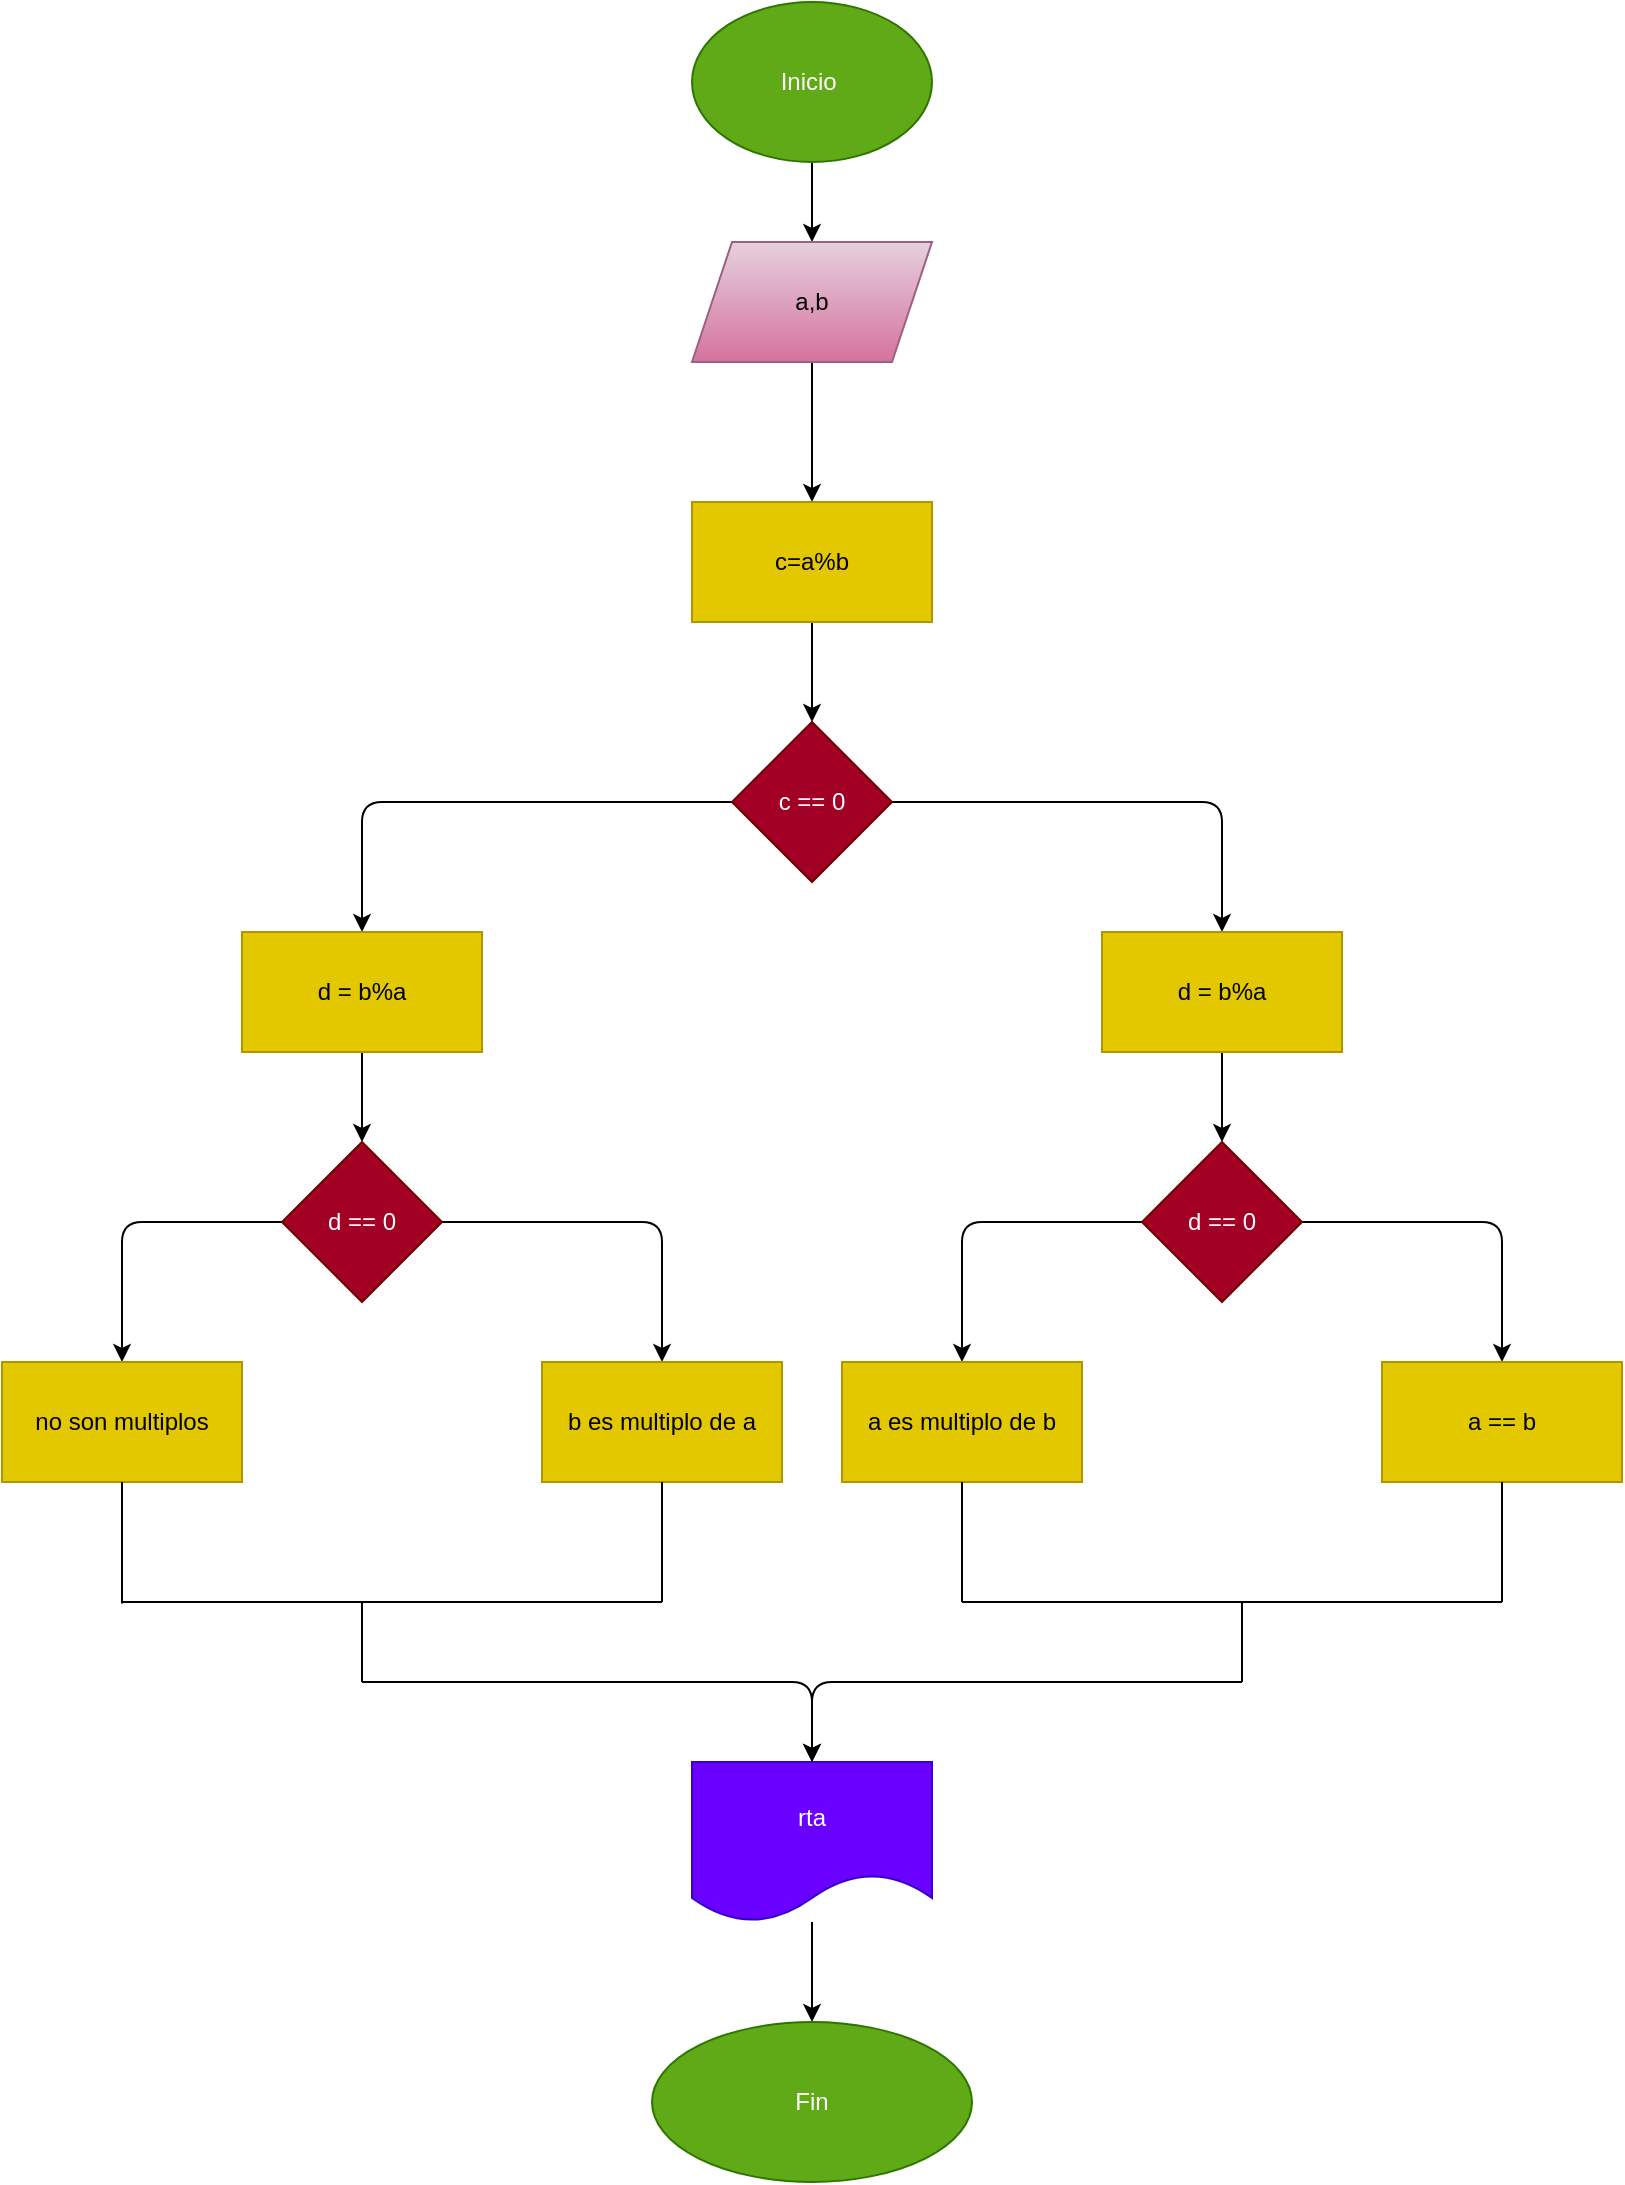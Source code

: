 <mxfile>
    <diagram id="5JVGaabghZOjzKpXNryd" name="Página-1">
        <mxGraphModel dx="746" dy="568" grid="1" gridSize="10" guides="1" tooltips="1" connect="1" arrows="1" fold="1" page="1" pageScale="1" pageWidth="850" pageHeight="1100" math="0" shadow="0">
            <root>
                <mxCell id="0"/>
                <mxCell id="1" parent="0"/>
                <mxCell id="2" value="" style="edgeStyle=none;html=1;" edge="1" parent="1" source="3" target="5">
                    <mxGeometry relative="1" as="geometry"/>
                </mxCell>
                <mxCell id="3" value="Inicio&amp;nbsp;" style="ellipse;whiteSpace=wrap;html=1;fillColor=#60a917;fontColor=#ffffff;strokeColor=#2D7600;" vertex="1" parent="1">
                    <mxGeometry x="365" width="120" height="80" as="geometry"/>
                </mxCell>
                <mxCell id="4" value="" style="edgeStyle=none;html=1;" edge="1" parent="1" source="5" target="7">
                    <mxGeometry relative="1" as="geometry"/>
                </mxCell>
                <mxCell id="5" value="a,b" style="shape=parallelogram;perimeter=parallelogramPerimeter;whiteSpace=wrap;html=1;fixedSize=1;fillColor=#e6d0de;strokeColor=#996185;gradientColor=#d5739d;" vertex="1" parent="1">
                    <mxGeometry x="365" y="120" width="120" height="60" as="geometry"/>
                </mxCell>
                <mxCell id="6" value="" style="edgeStyle=none;html=1;" edge="1" parent="1" source="7" target="10">
                    <mxGeometry relative="1" as="geometry"/>
                </mxCell>
                <mxCell id="7" value="c=a%b" style="whiteSpace=wrap;html=1;fillColor=#e3c800;fontColor=#000000;strokeColor=#B09500;" vertex="1" parent="1">
                    <mxGeometry x="365" y="250" width="120" height="60" as="geometry"/>
                </mxCell>
                <mxCell id="8" value="" style="edgeStyle=none;html=1;" edge="1" parent="1" source="10" target="12">
                    <mxGeometry relative="1" as="geometry">
                        <Array as="points">
                            <mxPoint x="630" y="400"/>
                        </Array>
                    </mxGeometry>
                </mxCell>
                <mxCell id="9" value="" style="edgeStyle=none;html=1;" edge="1" parent="1" source="10" target="14">
                    <mxGeometry relative="1" as="geometry">
                        <Array as="points">
                            <mxPoint x="200" y="400"/>
                        </Array>
                    </mxGeometry>
                </mxCell>
                <mxCell id="10" value="c == 0" style="rhombus;whiteSpace=wrap;html=1;fillColor=#a20025;fontColor=#ffffff;strokeColor=#6F0000;" vertex="1" parent="1">
                    <mxGeometry x="385" y="360" width="80" height="80" as="geometry"/>
                </mxCell>
                <mxCell id="11" value="" style="edgeStyle=none;html=1;" edge="1" parent="1" source="12" target="17">
                    <mxGeometry relative="1" as="geometry"/>
                </mxCell>
                <mxCell id="12" value="d = b%a" style="whiteSpace=wrap;html=1;fillColor=#e3c800;fontColor=#000000;strokeColor=#B09500;" vertex="1" parent="1">
                    <mxGeometry x="570" y="465" width="120" height="60" as="geometry"/>
                </mxCell>
                <mxCell id="13" value="" style="edgeStyle=none;html=1;" edge="1" parent="1" source="14" target="22">
                    <mxGeometry relative="1" as="geometry"/>
                </mxCell>
                <mxCell id="14" value="d = b%a" style="whiteSpace=wrap;html=1;fillColor=#e3c800;fontColor=#000000;strokeColor=#B09500;" vertex="1" parent="1">
                    <mxGeometry x="140" y="465" width="120" height="60" as="geometry"/>
                </mxCell>
                <mxCell id="15" value="" style="edgeStyle=none;html=1;" edge="1" parent="1" source="17" target="18">
                    <mxGeometry relative="1" as="geometry">
                        <Array as="points">
                            <mxPoint x="770" y="610"/>
                        </Array>
                    </mxGeometry>
                </mxCell>
                <mxCell id="16" value="" style="edgeStyle=none;html=1;" edge="1" parent="1" source="17" target="19">
                    <mxGeometry relative="1" as="geometry">
                        <Array as="points">
                            <mxPoint x="500" y="610"/>
                        </Array>
                    </mxGeometry>
                </mxCell>
                <mxCell id="17" value="d == 0" style="rhombus;whiteSpace=wrap;html=1;fillColor=#a20025;fontColor=#ffffff;strokeColor=#6F0000;" vertex="1" parent="1">
                    <mxGeometry x="590" y="570" width="80" height="80" as="geometry"/>
                </mxCell>
                <mxCell id="18" value="a == b" style="whiteSpace=wrap;html=1;fillColor=#e3c800;fontColor=#000000;strokeColor=#B09500;" vertex="1" parent="1">
                    <mxGeometry x="710" y="680" width="120" height="60" as="geometry"/>
                </mxCell>
                <mxCell id="19" value="a es multiplo de b" style="whiteSpace=wrap;html=1;fillColor=#e3c800;fontColor=#000000;strokeColor=#B09500;" vertex="1" parent="1">
                    <mxGeometry x="440" y="680" width="120" height="60" as="geometry"/>
                </mxCell>
                <mxCell id="20" value="" style="edgeStyle=none;html=1;" edge="1" parent="1" source="22" target="23">
                    <mxGeometry relative="1" as="geometry">
                        <Array as="points">
                            <mxPoint x="350" y="610"/>
                        </Array>
                    </mxGeometry>
                </mxCell>
                <mxCell id="21" value="" style="edgeStyle=none;html=1;" edge="1" parent="1" source="22" target="24">
                    <mxGeometry relative="1" as="geometry">
                        <Array as="points">
                            <mxPoint x="80" y="610"/>
                        </Array>
                    </mxGeometry>
                </mxCell>
                <mxCell id="22" value="d == 0" style="rhombus;whiteSpace=wrap;html=1;fillColor=#a20025;fontColor=#ffffff;strokeColor=#6F0000;" vertex="1" parent="1">
                    <mxGeometry x="160" y="570" width="80" height="80" as="geometry"/>
                </mxCell>
                <mxCell id="23" value="b es multiplo de a" style="whiteSpace=wrap;html=1;fillColor=#e3c800;fontColor=#000000;strokeColor=#B09500;" vertex="1" parent="1">
                    <mxGeometry x="290" y="680" width="120" height="60" as="geometry"/>
                </mxCell>
                <mxCell id="24" value="no son multiplos" style="whiteSpace=wrap;html=1;fillColor=#e3c800;fontColor=#000000;strokeColor=#B09500;" vertex="1" parent="1">
                    <mxGeometry x="20" y="680" width="120" height="60" as="geometry"/>
                </mxCell>
                <mxCell id="25" value="" style="edgeStyle=none;html=1;" edge="1" parent="1" source="26" target="27">
                    <mxGeometry relative="1" as="geometry"/>
                </mxCell>
                <mxCell id="26" value="rta" style="shape=document;whiteSpace=wrap;html=1;boundedLbl=1;fillColor=#6a00ff;fontColor=#ffffff;strokeColor=#3700CC;" vertex="1" parent="1">
                    <mxGeometry x="365" y="880" width="120" height="80" as="geometry"/>
                </mxCell>
                <mxCell id="27" value="Fin" style="ellipse;whiteSpace=wrap;html=1;fillColor=#60a917;fontColor=#ffffff;strokeColor=#2D7600;" vertex="1" parent="1">
                    <mxGeometry x="345" y="1010" width="160" height="80" as="geometry"/>
                </mxCell>
                <mxCell id="30" value="" style="endArrow=none;html=1;entryX=0.5;entryY=1;entryDx=0;entryDy=0;" edge="1" parent="1" target="24">
                    <mxGeometry width="50" height="50" relative="1" as="geometry">
                        <mxPoint x="80" y="800.8" as="sourcePoint"/>
                        <mxPoint x="380" y="670" as="targetPoint"/>
                    </mxGeometry>
                </mxCell>
                <mxCell id="31" value="" style="endArrow=none;html=1;entryX=0.5;entryY=1;entryDx=0;entryDy=0;" edge="1" parent="1" target="23">
                    <mxGeometry width="50" height="50" relative="1" as="geometry">
                        <mxPoint x="350" y="800" as="sourcePoint"/>
                        <mxPoint x="380" y="670" as="targetPoint"/>
                    </mxGeometry>
                </mxCell>
                <mxCell id="32" value="" style="endArrow=none;html=1;exitX=0.5;exitY=1;exitDx=0;exitDy=0;" edge="1" parent="1" source="19">
                    <mxGeometry width="50" height="50" relative="1" as="geometry">
                        <mxPoint x="490" y="530" as="sourcePoint"/>
                        <mxPoint x="500" y="800" as="targetPoint"/>
                    </mxGeometry>
                </mxCell>
                <mxCell id="33" value="" style="endArrow=none;html=1;entryX=0.5;entryY=1;entryDx=0;entryDy=0;" edge="1" parent="1" target="18">
                    <mxGeometry width="50" height="50" relative="1" as="geometry">
                        <mxPoint x="770" y="800" as="sourcePoint"/>
                        <mxPoint x="640" y="780" as="targetPoint"/>
                    </mxGeometry>
                </mxCell>
                <mxCell id="34" value="" style="endArrow=none;html=1;" edge="1" parent="1">
                    <mxGeometry width="50" height="50" relative="1" as="geometry">
                        <mxPoint x="500" y="800" as="sourcePoint"/>
                        <mxPoint x="770" y="800" as="targetPoint"/>
                    </mxGeometry>
                </mxCell>
                <mxCell id="39" value="" style="endArrow=none;html=1;fontColor=#33FF33;" edge="1" parent="1">
                    <mxGeometry width="50" height="50" relative="1" as="geometry">
                        <mxPoint x="80" y="800" as="sourcePoint"/>
                        <mxPoint x="350" y="800" as="targetPoint"/>
                    </mxGeometry>
                </mxCell>
                <mxCell id="40" value="" style="endArrow=none;html=1;fontColor=#33FF33;" edge="1" parent="1">
                    <mxGeometry width="50" height="50" relative="1" as="geometry">
                        <mxPoint x="200" y="800" as="sourcePoint"/>
                        <mxPoint x="200" y="840" as="targetPoint"/>
                    </mxGeometry>
                </mxCell>
                <mxCell id="41" value="" style="endArrow=classic;html=1;fontColor=#33FF33;entryX=0.5;entryY=0;entryDx=0;entryDy=0;" edge="1" parent="1" target="26">
                    <mxGeometry width="50" height="50" relative="1" as="geometry">
                        <mxPoint x="200" y="840" as="sourcePoint"/>
                        <mxPoint x="440" y="800" as="targetPoint"/>
                        <Array as="points">
                            <mxPoint x="425" y="840"/>
                        </Array>
                    </mxGeometry>
                </mxCell>
                <mxCell id="42" value="" style="endArrow=classic;html=1;fontColor=#33FF33;entryX=0.5;entryY=0;entryDx=0;entryDy=0;" edge="1" parent="1" target="26">
                    <mxGeometry width="50" height="50" relative="1" as="geometry">
                        <mxPoint x="640" y="840" as="sourcePoint"/>
                        <mxPoint x="440" y="800" as="targetPoint"/>
                        <Array as="points">
                            <mxPoint x="425" y="840"/>
                        </Array>
                    </mxGeometry>
                </mxCell>
                <mxCell id="43" value="" style="endArrow=none;html=1;fontColor=#33FF33;" edge="1" parent="1">
                    <mxGeometry width="50" height="50" relative="1" as="geometry">
                        <mxPoint x="640" y="840" as="sourcePoint"/>
                        <mxPoint x="640" y="800" as="targetPoint"/>
                    </mxGeometry>
                </mxCell>
            </root>
        </mxGraphModel>
    </diagram>
</mxfile>
